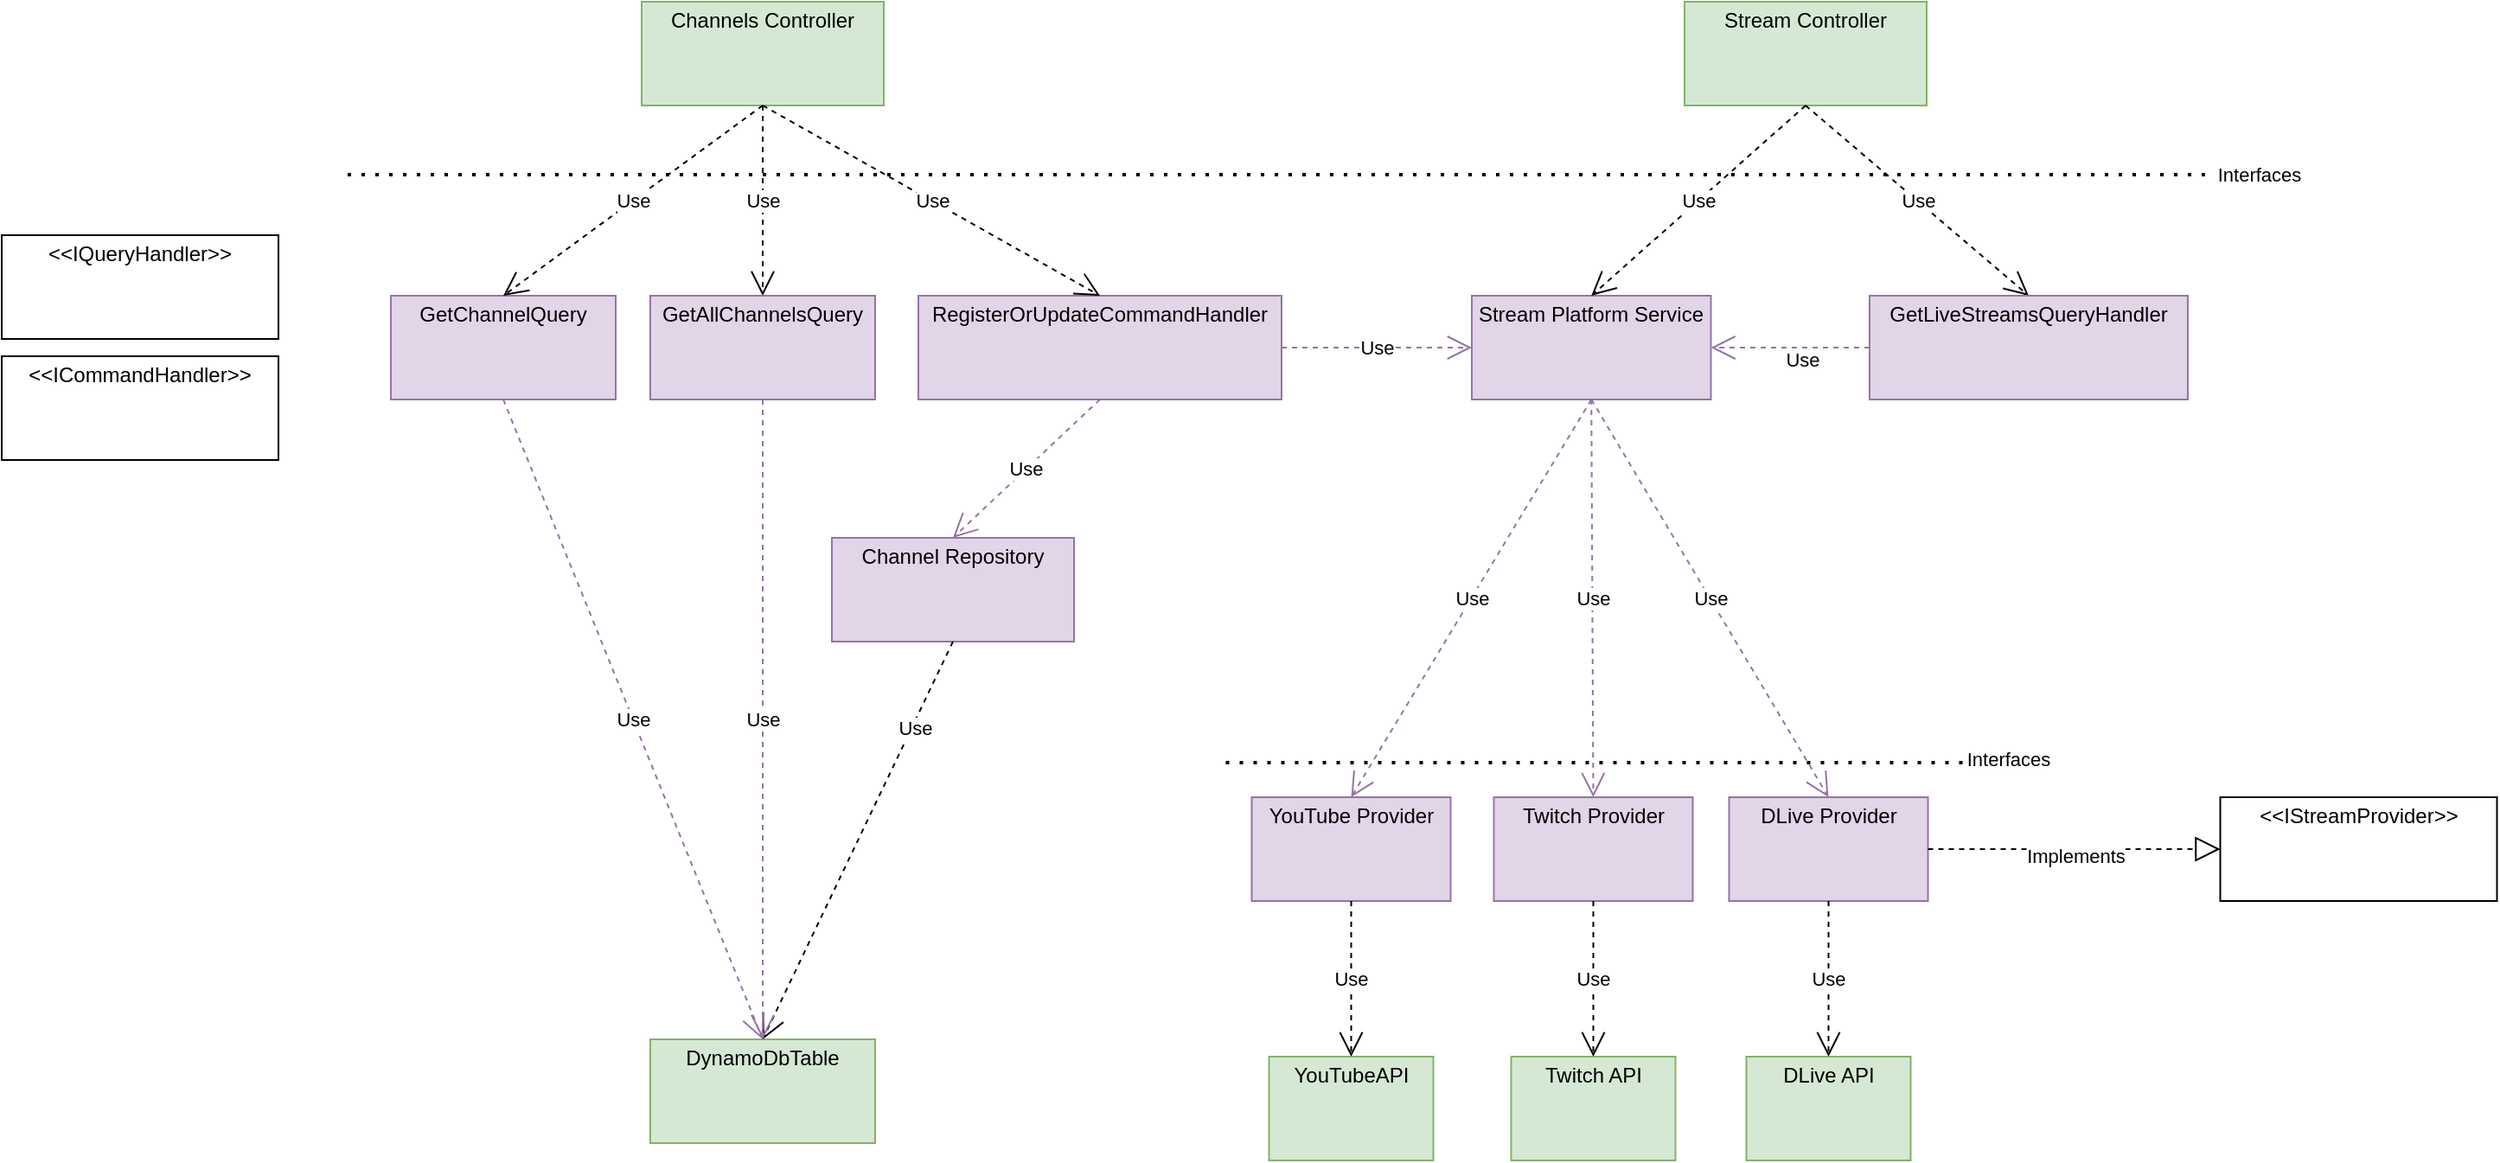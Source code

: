 <mxfile version="14.4.3" type="device"><diagram id="0oPhg4WWn_LtgDWoIMGH" name="Page-1"><mxGraphModel dx="3378" dy="832" grid="1" gridSize="10" guides="1" tooltips="1" connect="1" arrows="1" fold="1" page="1" pageScale="1" pageWidth="850" pageHeight="1100" math="0" shadow="0"><root><mxCell id="0"/><mxCell id="1" parent="0"/><mxCell id="2S6FF42sadcX5mO8xlLc-64" value="&lt;p style=&quot;margin: 0px ; margin-top: 4px ; text-align: center&quot;&gt;Stream Controller&lt;/p&gt;" style="verticalAlign=top;align=left;overflow=fill;fontSize=12;fontFamily=Helvetica;html=1;labelBackgroundColor=none;fillColor=#d5e8d4;strokeColor=#82b366;" parent="1" vertex="1"><mxGeometry x="-167" y="1090" width="140" height="60" as="geometry"/></mxCell><mxCell id="2S6FF42sadcX5mO8xlLc-66" value="&lt;p style=&quot;margin: 0px ; margin-top: 4px ; text-align: center&quot;&gt;YouTube Provider&lt;/p&gt;" style="verticalAlign=top;align=left;overflow=fill;fontSize=12;fontFamily=Helvetica;html=1;fillColor=#e1d5e7;strokeColor=#9673a6;" parent="1" vertex="1"><mxGeometry x="-417.25" y="1550" width="115" height="60" as="geometry"/></mxCell><mxCell id="2S6FF42sadcX5mO8xlLc-67" value="&lt;p style=&quot;margin: 0px ; margin-top: 4px ; text-align: center&quot;&gt;RegisterOrUpdateCommandHandler&lt;/p&gt;" style="verticalAlign=top;align=left;overflow=fill;fontSize=12;fontFamily=Helvetica;html=1;fillColor=#e1d5e7;strokeColor=#9673a6;" parent="1" vertex="1"><mxGeometry x="-610" y="1260" width="210" height="60" as="geometry"/></mxCell><mxCell id="2S6FF42sadcX5mO8xlLc-68" value="&lt;p style=&quot;margin: 0px ; margin-top: 4px ; text-align: center&quot;&gt;Channel Repository&lt;/p&gt;" style="verticalAlign=top;align=left;overflow=fill;fontSize=12;fontFamily=Helvetica;html=1;fillColor=#e1d5e7;strokeColor=#9673a6;" parent="1" vertex="1"><mxGeometry x="-660" y="1400" width="140" height="60" as="geometry"/></mxCell><mxCell id="2S6FF42sadcX5mO8xlLc-76" value="&lt;p style=&quot;margin: 0px ; margin-top: 4px ; text-align: center&quot;&gt;Channels Controller&lt;/p&gt;" style="verticalAlign=top;align=left;overflow=fill;fontSize=12;fontFamily=Helvetica;html=1;labelBackgroundColor=none;fillColor=#d5e8d4;strokeColor=#82b366;" parent="1" vertex="1"><mxGeometry x="-770" y="1090" width="140" height="60" as="geometry"/></mxCell><mxCell id="2S6FF42sadcX5mO8xlLc-77" value="Use" style="endArrow=open;endSize=12;dashed=1;html=1;entryX=0.5;entryY=0;entryDx=0;entryDy=0;exitX=0.5;exitY=1;exitDx=0;exitDy=0;fillColor=#e1d5e7;strokeColor=#9673a6;" parent="1" source="2S6FF42sadcX5mO8xlLc-67" target="2S6FF42sadcX5mO8xlLc-68" edge="1"><mxGeometry width="160" relative="1" as="geometry"><mxPoint x="90" y="1160" as="sourcePoint"/><mxPoint x="560" y="740" as="targetPoint"/></mxGeometry></mxCell><mxCell id="2S6FF42sadcX5mO8xlLc-83" value="Use" style="endArrow=open;endSize=12;dashed=1;html=1;entryX=0.5;entryY=0;entryDx=0;entryDy=0;exitX=0.5;exitY=1;exitDx=0;exitDy=0;" parent="1" source="2S6FF42sadcX5mO8xlLc-64" target="2S6FF42sadcX5mO8xlLc-142" edge="1"><mxGeometry width="160" relative="1" as="geometry"><mxPoint x="-32.99" y="1180" as="sourcePoint"/><mxPoint x="-32.99" y="1100" as="targetPoint"/></mxGeometry></mxCell><mxCell id="2S6FF42sadcX5mO8xlLc-84" value="&lt;p style=&quot;margin: 0px ; margin-top: 4px ; text-align: center&quot;&gt;DynamoDbTable&lt;/p&gt;" style="verticalAlign=top;align=left;overflow=fill;fontSize=12;fontFamily=Helvetica;html=1;labelBackgroundColor=none;fillColor=#d5e8d4;strokeColor=#82b366;" parent="1" vertex="1"><mxGeometry x="-765" y="1690" width="130" height="60" as="geometry"/></mxCell><mxCell id="2S6FF42sadcX5mO8xlLc-87" value="Use" style="endArrow=open;endSize=12;dashed=1;html=1;entryX=0.5;entryY=0;entryDx=0;entryDy=0;exitX=0.5;exitY=1;exitDx=0;exitDy=0;" parent="1" source="2S6FF42sadcX5mO8xlLc-68" target="2S6FF42sadcX5mO8xlLc-84" edge="1"><mxGeometry x="-0.572" y="2" width="160" relative="1" as="geometry"><mxPoint x="220" y="1150" as="sourcePoint"/><mxPoint x="220" y="1310" as="targetPoint"/><Array as="points"/><mxPoint as="offset"/></mxGeometry></mxCell><mxCell id="2S6FF42sadcX5mO8xlLc-88" value="Use" style="endArrow=open;endSize=12;dashed=1;html=1;entryX=0.5;entryY=0;entryDx=0;entryDy=0;exitX=0.5;exitY=1;exitDx=0;exitDy=0;" parent="1" source="2S6FF42sadcX5mO8xlLc-76" target="2S6FF42sadcX5mO8xlLc-67" edge="1"><mxGeometry width="160" relative="1" as="geometry"><mxPoint x="-286.37" y="1150" as="sourcePoint"/><mxPoint x="171.13" y="1235" as="targetPoint"/></mxGeometry></mxCell><mxCell id="2S6FF42sadcX5mO8xlLc-92" value="&lt;p style=&quot;margin: 0px ; margin-top: 4px ; text-align: center&quot;&gt;DLive Provider&lt;/p&gt;" style="verticalAlign=top;align=left;overflow=fill;fontSize=12;fontFamily=Helvetica;html=1;fillColor=#e1d5e7;strokeColor=#9673a6;" parent="1" vertex="1"><mxGeometry x="-141.25" y="1550" width="115" height="60" as="geometry"/></mxCell><mxCell id="2S6FF42sadcX5mO8xlLc-95" value="&lt;p style=&quot;margin: 0px ; margin-top: 4px ; text-align: center&quot;&gt;Twitch Provider&lt;/p&gt;" style="verticalAlign=top;align=left;overflow=fill;fontSize=12;fontFamily=Helvetica;html=1;fillColor=#e1d5e7;strokeColor=#9673a6;" parent="1" vertex="1"><mxGeometry x="-277.25" y="1550" width="115" height="60" as="geometry"/></mxCell><mxCell id="2S6FF42sadcX5mO8xlLc-97" value="Use" style="endArrow=open;endSize=12;dashed=1;html=1;entryX=0.5;entryY=0;entryDx=0;entryDy=0;exitX=0.5;exitY=1;exitDx=0;exitDy=0;" parent="1" source="2S6FF42sadcX5mO8xlLc-92" target="2S6FF42sadcX5mO8xlLc-135" edge="1"><mxGeometry width="160" relative="1" as="geometry"><mxPoint x="-634.75" y="1410" as="sourcePoint"/><mxPoint x="-83.75" y="1670" as="targetPoint"/></mxGeometry></mxCell><mxCell id="2S6FF42sadcX5mO8xlLc-106" value="Use" style="endArrow=open;endSize=12;dashed=1;html=1;entryX=0;entryY=0.5;entryDx=0;entryDy=0;exitX=1;exitY=0.5;exitDx=0;exitDy=0;fillColor=#e1d5e7;strokeColor=#9673a6;" parent="1" source="2S6FF42sadcX5mO8xlLc-67" target="2S6FF42sadcX5mO8xlLc-120" edge="1"><mxGeometry width="160" relative="1" as="geometry"><mxPoint x="-365.38" y="1290" as="sourcePoint"/><mxPoint x="-330.38" y="1290" as="targetPoint"/></mxGeometry></mxCell><mxCell id="2S6FF42sadcX5mO8xlLc-110" value="Use" style="endArrow=open;endSize=12;dashed=1;html=1;exitX=0.5;exitY=1;exitDx=0;exitDy=0;entryX=0.5;entryY=0;entryDx=0;entryDy=0;" parent="1" source="2S6FF42sadcX5mO8xlLc-95" target="2S6FF42sadcX5mO8xlLc-134" edge="1"><mxGeometry width="160" relative="1" as="geometry"><mxPoint x="-63.75" y="1620" as="sourcePoint"/><mxPoint x="-220.0" y="1670" as="targetPoint"/></mxGeometry></mxCell><mxCell id="2S6FF42sadcX5mO8xlLc-112" value="Use" style="endArrow=open;endSize=12;dashed=1;html=1;entryX=0.5;entryY=0;entryDx=0;entryDy=0;exitX=0.5;exitY=1;exitDx=0;exitDy=0;" parent="1" source="2S6FF42sadcX5mO8xlLc-66" target="2S6FF42sadcX5mO8xlLc-131" edge="1"><mxGeometry width="160" relative="1" as="geometry"><mxPoint x="-53.75" y="1630" as="sourcePoint"/><mxPoint x="-359.75" y="1670" as="targetPoint"/></mxGeometry></mxCell><mxCell id="2S6FF42sadcX5mO8xlLc-120" value="&lt;p style=&quot;margin: 0px ; margin-top: 4px ; text-align: center&quot;&gt;Stream Platform Service&lt;/p&gt;" style="verticalAlign=top;align=left;overflow=fill;fontSize=12;fontFamily=Helvetica;html=1;fillColor=#e1d5e7;strokeColor=#9673a6;" parent="1" vertex="1"><mxGeometry x="-290" y="1260" width="138.25" height="60" as="geometry"/></mxCell><mxCell id="2S6FF42sadcX5mO8xlLc-122" value="Use" style="endArrow=open;endSize=12;dashed=1;html=1;entryX=1;entryY=0.5;entryDx=0;entryDy=0;exitX=0;exitY=0.5;exitDx=0;exitDy=0;fillColor=#e1d5e7;strokeColor=#9673a6;" parent="1" source="2S6FF42sadcX5mO8xlLc-142" target="2S6FF42sadcX5mO8xlLc-120" edge="1"><mxGeometry x="-0.145" y="7" width="160" relative="1" as="geometry"><mxPoint x="-150" y="1200" as="sourcePoint"/><mxPoint x="-137.74" y="1290" as="targetPoint"/><mxPoint as="offset"/></mxGeometry></mxCell><mxCell id="2S6FF42sadcX5mO8xlLc-124" value="Use" style="endArrow=open;endSize=12;dashed=1;html=1;entryX=0.5;entryY=0;entryDx=0;entryDy=0;exitX=0.5;exitY=1;exitDx=0;exitDy=0;fillColor=#e1d5e7;strokeColor=#9673a6;" parent="1" source="2S6FF42sadcX5mO8xlLc-120" target="2S6FF42sadcX5mO8xlLc-92" edge="1"><mxGeometry width="160" relative="1" as="geometry"><mxPoint x="-224.49" y="1440" as="sourcePoint"/><mxPoint x="-295.37" y="1440" as="targetPoint"/></mxGeometry></mxCell><mxCell id="2S6FF42sadcX5mO8xlLc-126" value="Use" style="endArrow=open;endSize=12;dashed=1;html=1;entryX=0.5;entryY=0;entryDx=0;entryDy=0;exitX=0.5;exitY=1;exitDx=0;exitDy=0;fillColor=#e1d5e7;strokeColor=#9673a6;" parent="1" source="2S6FF42sadcX5mO8xlLc-120" target="2S6FF42sadcX5mO8xlLc-95" edge="1"><mxGeometry width="160" relative="1" as="geometry"><mxPoint x="-329.933" y="1470" as="sourcePoint"/><mxPoint x="-226.49" y="1690" as="targetPoint"/></mxGeometry></mxCell><mxCell id="2S6FF42sadcX5mO8xlLc-127" value="Use" style="endArrow=open;endSize=12;dashed=1;html=1;entryX=0.5;entryY=0;entryDx=0;entryDy=0;exitX=0.5;exitY=1;exitDx=0;exitDy=0;fillColor=#e1d5e7;strokeColor=#9673a6;" parent="1" source="2S6FF42sadcX5mO8xlLc-120" target="2S6FF42sadcX5mO8xlLc-66" edge="1"><mxGeometry width="160" relative="1" as="geometry"><mxPoint x="-319.933" y="1480" as="sourcePoint"/><mxPoint x="-216.49" y="1700" as="targetPoint"/></mxGeometry></mxCell><mxCell id="2S6FF42sadcX5mO8xlLc-131" value="&lt;p style=&quot;margin: 0px ; margin-top: 4px ; text-align: center&quot;&gt;YouTubeAPI&lt;/p&gt;" style="verticalAlign=top;align=left;overflow=fill;fontSize=12;fontFamily=Helvetica;html=1;labelBackgroundColor=none;fillColor=#d5e8d4;strokeColor=#82b366;" parent="1" vertex="1"><mxGeometry x="-407.25" y="1700" width="95" height="60" as="geometry"/></mxCell><mxCell id="2S6FF42sadcX5mO8xlLc-134" value="&lt;p style=&quot;margin: 0px ; margin-top: 4px ; text-align: center&quot;&gt;Twitch API&lt;/p&gt;" style="verticalAlign=top;align=left;overflow=fill;fontSize=12;fontFamily=Helvetica;html=1;labelBackgroundColor=none;fillColor=#d5e8d4;strokeColor=#82b366;" parent="1" vertex="1"><mxGeometry x="-267.25" y="1700" width="95" height="60" as="geometry"/></mxCell><mxCell id="2S6FF42sadcX5mO8xlLc-135" value="&lt;p style=&quot;margin: 0px ; margin-top: 4px ; text-align: center&quot;&gt;DLive API&lt;/p&gt;" style="verticalAlign=top;align=left;overflow=fill;fontSize=12;fontFamily=Helvetica;html=1;labelBackgroundColor=none;fillColor=#d5e8d4;strokeColor=#82b366;" parent="1" vertex="1"><mxGeometry x="-131.25" y="1700" width="95" height="60" as="geometry"/></mxCell><mxCell id="2S6FF42sadcX5mO8xlLc-141" value="Use" style="endArrow=open;endSize=12;dashed=1;html=1;exitX=0.5;exitY=1;exitDx=0;exitDy=0;entryX=0.5;entryY=0;entryDx=0;entryDy=0;" parent="1" source="2S6FF42sadcX5mO8xlLc-76" target="H9KPFRPNa3PKnEcsq2_t-32" edge="1"><mxGeometry width="160" relative="1" as="geometry"><mxPoint x="-770" y="1045" as="sourcePoint"/><mxPoint x="-830" y="1150" as="targetPoint"/></mxGeometry></mxCell><mxCell id="2S6FF42sadcX5mO8xlLc-142" value="&lt;p style=&quot;margin: 0px ; margin-top: 4px ; text-align: center&quot;&gt;GetLiveStreamsQueryHandler&lt;/p&gt;" style="verticalAlign=top;align=left;overflow=fill;fontSize=12;fontFamily=Helvetica;html=1;fillColor=#e1d5e7;strokeColor=#9673a6;" parent="1" vertex="1"><mxGeometry x="-60" y="1260" width="184" height="60" as="geometry"/></mxCell><mxCell id="2S6FF42sadcX5mO8xlLc-151" value="" style="endArrow=block;dashed=1;endFill=0;endSize=12;html=1;exitX=1;exitY=0.5;exitDx=0;exitDy=0;entryX=0;entryY=0.5;entryDx=0;entryDy=0;" parent="1" source="2S6FF42sadcX5mO8xlLc-92" target="2S6FF42sadcX5mO8xlLc-153" edge="1"><mxGeometry width="160" relative="1" as="geometry"><mxPoint x="-707.25" y="1310" as="sourcePoint"/><mxPoint x="512.75" y="1580" as="targetPoint"/></mxGeometry></mxCell><mxCell id="2S6FF42sadcX5mO8xlLc-152" value="Implements" style="edgeLabel;html=1;align=center;verticalAlign=middle;resizable=0;points=[];" parent="2S6FF42sadcX5mO8xlLc-151" vertex="1" connectable="0"><mxGeometry x="0.008" y="-4" relative="1" as="geometry"><mxPoint as="offset"/></mxGeometry></mxCell><mxCell id="2S6FF42sadcX5mO8xlLc-153" value="&lt;p style=&quot;margin: 0px ; margin-top: 4px ; text-align: center&quot;&gt;&amp;lt;&amp;lt;IStreamProvider&amp;gt;&amp;gt;&lt;/p&gt;" style="verticalAlign=top;align=left;overflow=fill;fontSize=12;fontFamily=Helvetica;html=1;labelBackgroundColor=none;" parent="1" vertex="1"><mxGeometry x="142.75" y="1550" width="160" height="60" as="geometry"/></mxCell><mxCell id="H9KPFRPNa3PKnEcsq2_t-31" value="&lt;p style=&quot;margin: 0px ; margin-top: 4px ; text-align: center&quot;&gt;GetChannelQuery&lt;/p&gt;" style="verticalAlign=top;align=left;overflow=fill;fontSize=12;fontFamily=Helvetica;html=1;fillColor=#e1d5e7;strokeColor=#9673a6;" parent="1" vertex="1"><mxGeometry x="-915" y="1260" width="130" height="60" as="geometry"/></mxCell><mxCell id="H9KPFRPNa3PKnEcsq2_t-32" value="&lt;p style=&quot;margin: 0px ; margin-top: 4px ; text-align: center&quot;&gt;GetAllChannelsQuery&lt;/p&gt;" style="verticalAlign=top;align=left;overflow=fill;fontSize=12;fontFamily=Helvetica;html=1;fillColor=#e1d5e7;strokeColor=#9673a6;" parent="1" vertex="1"><mxGeometry x="-765" y="1260" width="130" height="60" as="geometry"/></mxCell><mxCell id="H9KPFRPNa3PKnEcsq2_t-33" value="Use" style="endArrow=open;endSize=12;dashed=1;html=1;exitX=0.5;exitY=1;exitDx=0;exitDy=0;entryX=0.5;entryY=0;entryDx=0;entryDy=0;" parent="1" source="2S6FF42sadcX5mO8xlLc-76" target="H9KPFRPNa3PKnEcsq2_t-31" edge="1"><mxGeometry width="160" relative="1" as="geometry"><mxPoint x="-690" y="1160" as="sourcePoint"/><mxPoint x="-745" y="1260" as="targetPoint"/></mxGeometry></mxCell><mxCell id="H9KPFRPNa3PKnEcsq2_t-34" value="Use" style="endArrow=open;endSize=12;dashed=1;html=1;exitX=0.5;exitY=1;exitDx=0;exitDy=0;fillColor=#e1d5e7;strokeColor=#9673a6;entryX=0.5;entryY=0;entryDx=0;entryDy=0;" parent="1" source="H9KPFRPNa3PKnEcsq2_t-32" target="2S6FF42sadcX5mO8xlLc-84" edge="1"><mxGeometry width="160" relative="1" as="geometry"><mxPoint x="-495" y="1330" as="sourcePoint"/><mxPoint x="-700" y="1410" as="targetPoint"/></mxGeometry></mxCell><mxCell id="H9KPFRPNa3PKnEcsq2_t-35" value="Use" style="endArrow=open;endSize=12;dashed=1;html=1;exitX=0.5;exitY=1;exitDx=0;exitDy=0;fillColor=#e1d5e7;strokeColor=#9673a6;entryX=0.5;entryY=0;entryDx=0;entryDy=0;" parent="1" source="H9KPFRPNa3PKnEcsq2_t-31" target="2S6FF42sadcX5mO8xlLc-84" edge="1"><mxGeometry width="160" relative="1" as="geometry"><mxPoint x="-690" y="1330" as="sourcePoint"/><mxPoint x="-700" y="1690" as="targetPoint"/></mxGeometry></mxCell><mxCell id="H9KPFRPNa3PKnEcsq2_t-42" value="&lt;p style=&quot;margin: 0px ; margin-top: 4px ; text-align: center&quot;&gt;&amp;lt;&amp;lt;IQueryHandler&amp;gt;&amp;gt;&lt;/p&gt;" style="verticalAlign=top;align=left;overflow=fill;fontSize=12;fontFamily=Helvetica;html=1;labelBackgroundColor=none;" parent="1" vertex="1"><mxGeometry x="-1140" y="1225" width="160" height="60" as="geometry"/></mxCell><mxCell id="H9KPFRPNa3PKnEcsq2_t-47" value="&lt;p style=&quot;margin: 0px ; margin-top: 4px ; text-align: center&quot;&gt;&amp;lt;&amp;lt;ICommandHandler&amp;gt;&amp;gt;&lt;/p&gt;" style="verticalAlign=top;align=left;overflow=fill;fontSize=12;fontFamily=Helvetica;html=1;labelBackgroundColor=none;" parent="1" vertex="1"><mxGeometry x="-1140" y="1295" width="160" height="60" as="geometry"/></mxCell><mxCell id="spdVQWk4O0yzIxNJwqk9-1" value="" style="endArrow=none;dashed=1;html=1;dashPattern=1 3;strokeWidth=2;" parent="1" edge="1"><mxGeometry width="50" height="50" relative="1" as="geometry"><mxPoint x="-432.25" y="1530" as="sourcePoint"/><mxPoint x="-2.25" y="1530" as="targetPoint"/></mxGeometry></mxCell><mxCell id="ioaln2lDy4YjOnjez_PT-1" value="Interfaces" style="edgeLabel;html=1;align=center;verticalAlign=middle;resizable=0;points=[];" parent="spdVQWk4O0yzIxNJwqk9-1" vertex="1" connectable="0"><mxGeometry x="0.908" relative="1" as="geometry"><mxPoint x="42.25" y="-2" as="offset"/></mxGeometry></mxCell><mxCell id="spdVQWk4O0yzIxNJwqk9-2" value="" style="endArrow=none;dashed=1;html=1;dashPattern=1 3;strokeWidth=2;" parent="1" edge="1"><mxGeometry width="50" height="50" relative="1" as="geometry"><mxPoint x="-940" y="1190" as="sourcePoint"/><mxPoint x="140" y="1190" as="targetPoint"/></mxGeometry></mxCell><mxCell id="ioaln2lDy4YjOnjez_PT-2" value="Interfaces" style="edgeLabel;html=1;align=center;verticalAlign=middle;resizable=0;points=[];" parent="spdVQWk4O0yzIxNJwqk9-2" vertex="1" connectable="0"><mxGeometry x="0.983" y="4" relative="1" as="geometry"><mxPoint x="34" y="4" as="offset"/></mxGeometry></mxCell><mxCell id="spdVQWk4O0yzIxNJwqk9-4" value="Use" style="endArrow=open;endSize=12;dashed=1;html=1;entryX=0.5;entryY=0;entryDx=0;entryDy=0;exitX=0.5;exitY=1;exitDx=0;exitDy=0;" parent="1" source="2S6FF42sadcX5mO8xlLc-64" target="2S6FF42sadcX5mO8xlLc-120" edge="1"><mxGeometry width="160" relative="1" as="geometry"><mxPoint x="-180" y="1150" as="sourcePoint"/><mxPoint x="-28" y="1270" as="targetPoint"/></mxGeometry></mxCell></root></mxGraphModel></diagram></mxfile>